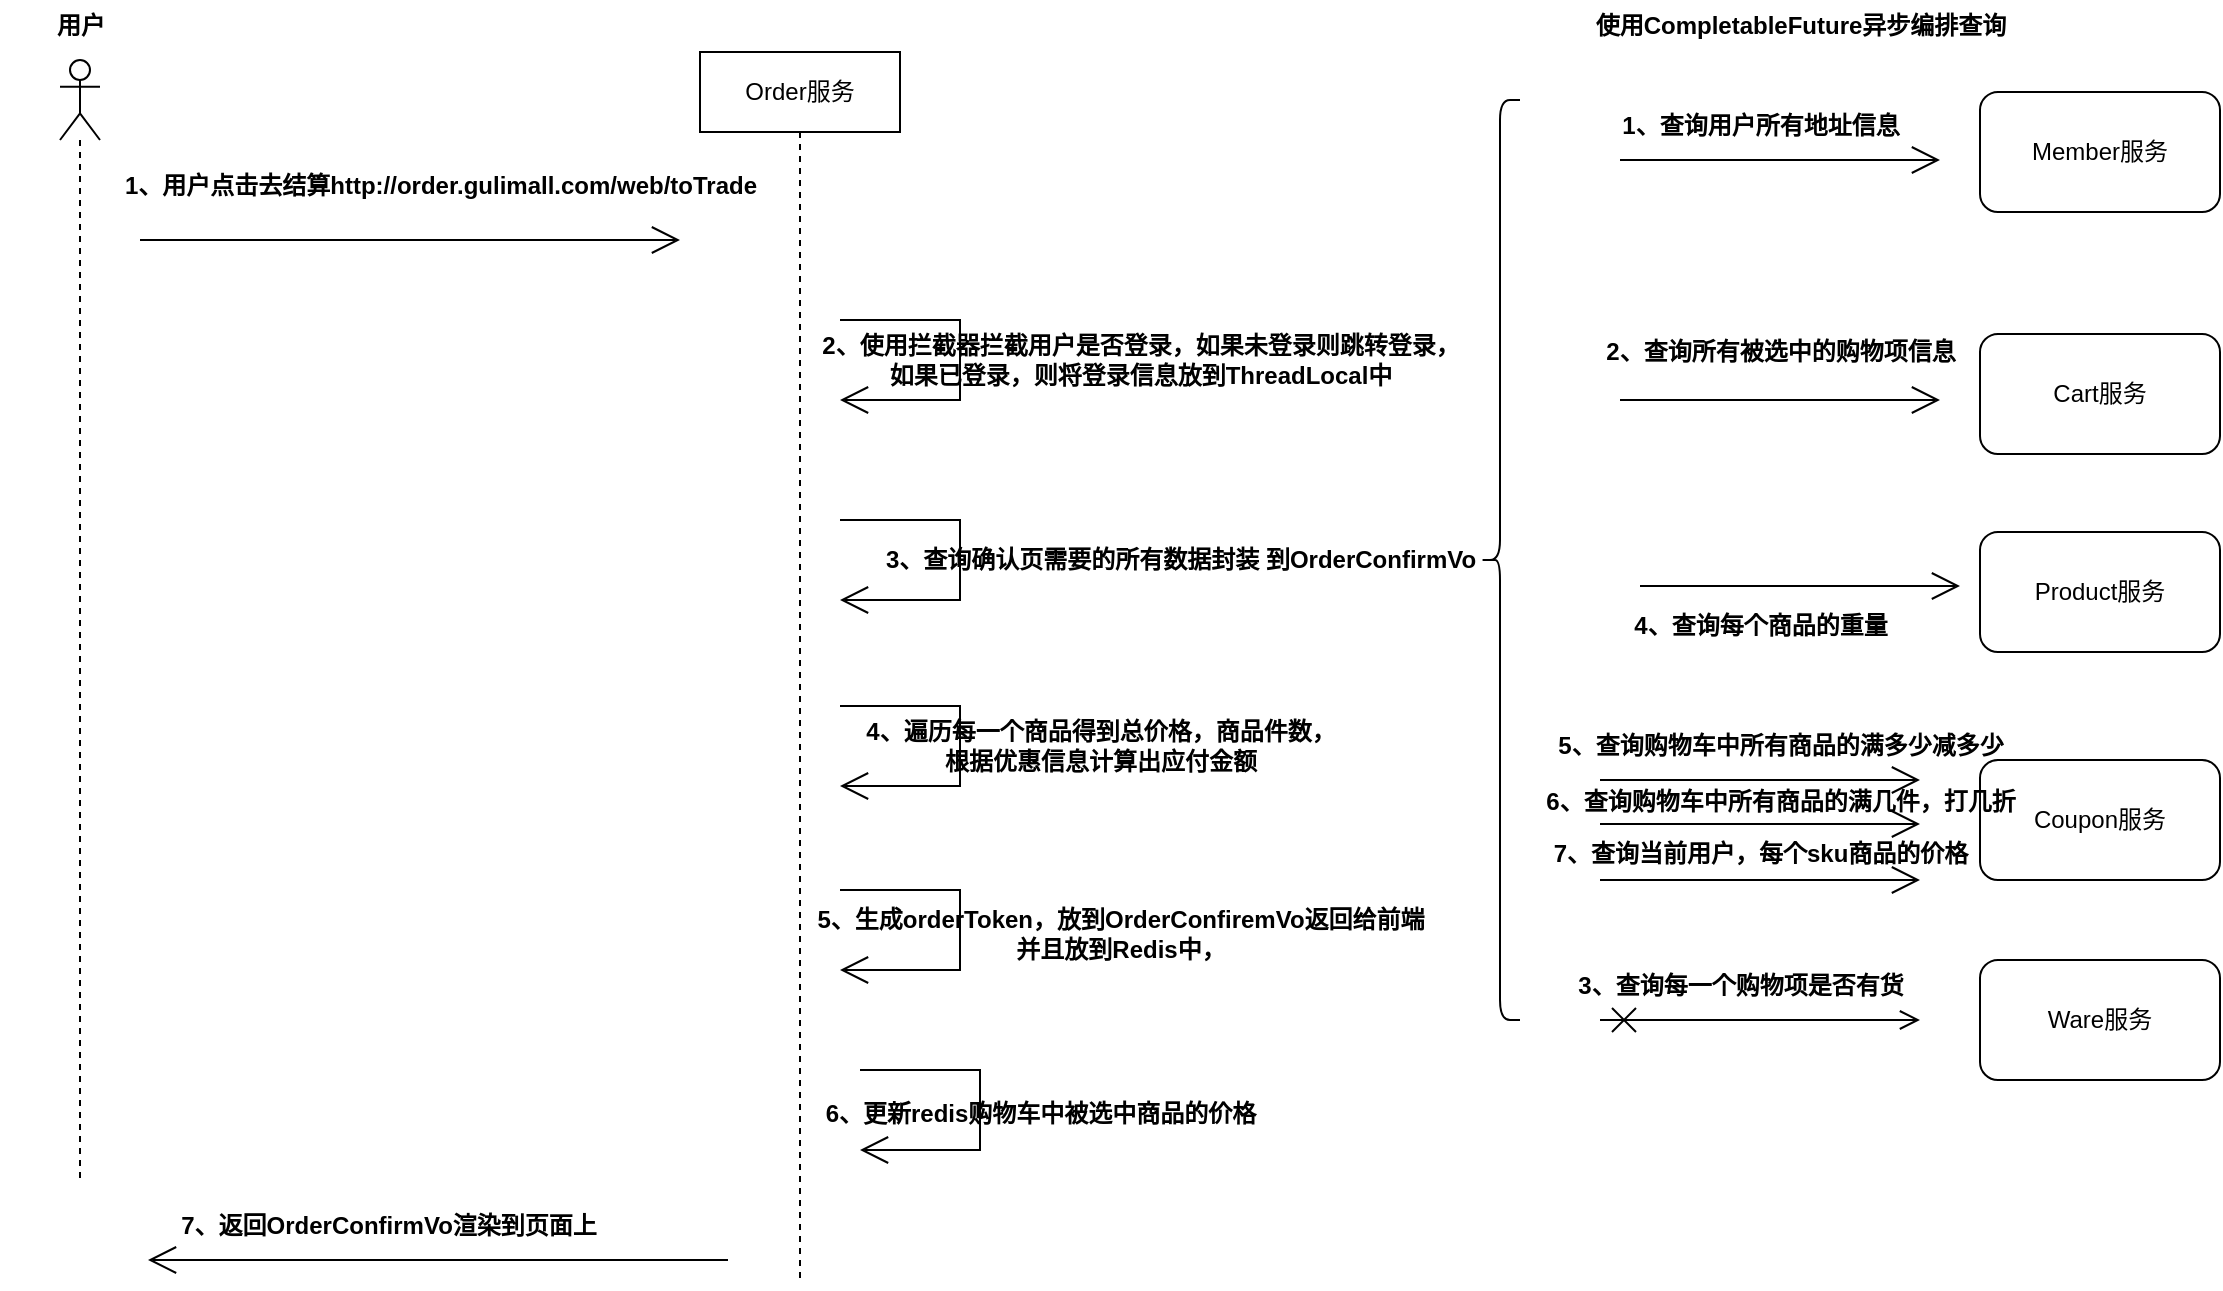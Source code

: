 <mxfile version="21.7.2" type="github">
  <diagram name="第 1 页" id="YLOmwFaMCDr4EGwbLzrM">
    <mxGraphModel dx="1142" dy="613" grid="1" gridSize="10" guides="1" tooltips="1" connect="1" arrows="1" fold="1" page="1" pageScale="1" pageWidth="827" pageHeight="1169" math="0" shadow="0">
      <root>
        <mxCell id="0" />
        <mxCell id="1" parent="0" />
        <mxCell id="1bGik7892AXWgwmreuPf-1" value="" style="shape=umlLifeline;perimeter=lifelinePerimeter;whiteSpace=wrap;html=1;container=1;dropTarget=0;collapsible=0;recursiveResize=0;outlineConnect=0;portConstraint=eastwest;newEdgeStyle={&quot;edgeStyle&quot;:&quot;elbowEdgeStyle&quot;,&quot;elbow&quot;:&quot;vertical&quot;,&quot;curved&quot;:0,&quot;rounded&quot;:0};participant=umlActor;" parent="1" vertex="1">
          <mxGeometry x="80" y="80" width="20" height="560" as="geometry" />
        </mxCell>
        <mxCell id="1bGik7892AXWgwmreuPf-3" value="用户" style="text;align=center;fontStyle=1;verticalAlign=middle;spacingLeft=3;spacingRight=3;strokeColor=none;rotatable=0;points=[[0,0.5],[1,0.5]];portConstraint=eastwest;html=1;" parent="1" vertex="1">
          <mxGeometry x="50" y="50" width="80" height="26" as="geometry" />
        </mxCell>
        <mxCell id="1bGik7892AXWgwmreuPf-4" value="Order服务" style="shape=umlLifeline;perimeter=lifelinePerimeter;whiteSpace=wrap;html=1;container=1;dropTarget=0;collapsible=0;recursiveResize=0;outlineConnect=0;portConstraint=eastwest;newEdgeStyle={&quot;edgeStyle&quot;:&quot;elbowEdgeStyle&quot;,&quot;elbow&quot;:&quot;vertical&quot;,&quot;curved&quot;:0,&quot;rounded&quot;:0};" parent="1" vertex="1">
          <mxGeometry x="400" y="76" width="100" height="614" as="geometry" />
        </mxCell>
        <mxCell id="1bGik7892AXWgwmreuPf-5" value="" style="endArrow=open;endFill=1;endSize=12;html=1;rounded=0;" parent="1" edge="1">
          <mxGeometry width="160" relative="1" as="geometry">
            <mxPoint x="120" y="170" as="sourcePoint" />
            <mxPoint x="390" y="170" as="targetPoint" />
          </mxGeometry>
        </mxCell>
        <mxCell id="1bGik7892AXWgwmreuPf-6" value="1、用户点击去结算http://order.gulimall.com/web/toTrade" style="text;align=center;fontStyle=1;verticalAlign=middle;spacingLeft=3;spacingRight=3;strokeColor=none;rotatable=0;points=[[0,0.5],[1,0.5]];portConstraint=eastwest;html=1;" parent="1" vertex="1">
          <mxGeometry x="230" y="130" width="80" height="26" as="geometry" />
        </mxCell>
        <mxCell id="1bGik7892AXWgwmreuPf-7" value="" style="endArrow=open;endFill=1;endSize=12;html=1;rounded=0;" parent="1" edge="1">
          <mxGeometry width="160" relative="1" as="geometry">
            <mxPoint x="470" y="210" as="sourcePoint" />
            <mxPoint x="470" y="250" as="targetPoint" />
            <Array as="points">
              <mxPoint x="530" y="210" />
              <mxPoint x="530" y="250" />
            </Array>
          </mxGeometry>
        </mxCell>
        <mxCell id="1bGik7892AXWgwmreuPf-11" value="" style="endArrow=open;endFill=1;endSize=12;html=1;rounded=0;" parent="1" edge="1">
          <mxGeometry width="160" relative="1" as="geometry">
            <mxPoint x="470" y="403" as="sourcePoint" />
            <mxPoint x="470" y="443" as="targetPoint" />
            <Array as="points">
              <mxPoint x="530" y="403" />
              <mxPoint x="530" y="443" />
            </Array>
          </mxGeometry>
        </mxCell>
        <mxCell id="1bGik7892AXWgwmreuPf-16" value="2、使用拦截器拦截用户是否登录，如果未登录则跳转登录，&lt;br&gt;如果已登录，则将登录信息放到ThreadLocal中" style="text;align=center;fontStyle=1;verticalAlign=middle;spacingLeft=3;spacingRight=3;strokeColor=none;rotatable=0;points=[[0,0.5],[1,0.5]];portConstraint=eastwest;html=1;" parent="1" vertex="1">
          <mxGeometry x="580" y="217" width="80" height="26" as="geometry" />
        </mxCell>
        <mxCell id="1bGik7892AXWgwmreuPf-20" value="3、查询确认页需要的所有数据封装 到OrderConfirmVo" style="text;align=center;fontStyle=1;verticalAlign=middle;spacingLeft=3;spacingRight=3;strokeColor=none;rotatable=0;points=[[0,0.5],[1,0.5]];portConstraint=eastwest;html=1;" parent="1" vertex="1">
          <mxGeometry x="600" y="317" width="80" height="26" as="geometry" />
        </mxCell>
        <mxCell id="1bGik7892AXWgwmreuPf-21" value="" style="endArrow=open;endFill=1;endSize=12;html=1;rounded=0;" parent="1" edge="1">
          <mxGeometry width="160" relative="1" as="geometry">
            <mxPoint x="414" y="680" as="sourcePoint" />
            <mxPoint x="124" y="680" as="targetPoint" />
          </mxGeometry>
        </mxCell>
        <mxCell id="1bGik7892AXWgwmreuPf-22" value="7、返回OrderConfirmVo渲染到页面上" style="text;align=center;fontStyle=1;verticalAlign=middle;spacingLeft=3;spacingRight=3;strokeColor=none;rotatable=0;points=[[0,0.5],[1,0.5]];portConstraint=eastwest;html=1;" parent="1" vertex="1">
          <mxGeometry x="204" y="650" width="80" height="26" as="geometry" />
        </mxCell>
        <mxCell id="1bGik7892AXWgwmreuPf-23" style="edgeStyle=orthogonalEdgeStyle;rounded=0;orthogonalLoop=1;jettySize=auto;html=1;exitX=1;exitY=0.5;exitDx=0;exitDy=0;" parent="1" source="1bGik7892AXWgwmreuPf-22" target="1bGik7892AXWgwmreuPf-22" edge="1">
          <mxGeometry relative="1" as="geometry" />
        </mxCell>
        <mxCell id="1bGik7892AXWgwmreuPf-24" value="" style="shape=curlyBracket;whiteSpace=wrap;html=1;rounded=1;labelPosition=left;verticalLabelPosition=middle;align=right;verticalAlign=middle;" parent="1" vertex="1">
          <mxGeometry x="790" y="100" width="20" height="460" as="geometry" />
        </mxCell>
        <mxCell id="1bGik7892AXWgwmreuPf-25" value="Member服务&lt;br&gt;" style="rounded=1;whiteSpace=wrap;html=1;" parent="1" vertex="1">
          <mxGeometry x="1040" y="96" width="120" height="60" as="geometry" />
        </mxCell>
        <mxCell id="1bGik7892AXWgwmreuPf-26" value="Cart服务" style="rounded=1;whiteSpace=wrap;html=1;" parent="1" vertex="1">
          <mxGeometry x="1040" y="217" width="120" height="60" as="geometry" />
        </mxCell>
        <mxCell id="1bGik7892AXWgwmreuPf-27" value="Product服务" style="rounded=1;whiteSpace=wrap;html=1;" parent="1" vertex="1">
          <mxGeometry x="1040" y="316" width="120" height="60" as="geometry" />
        </mxCell>
        <mxCell id="1bGik7892AXWgwmreuPf-28" value="Coupon服务" style="rounded=1;whiteSpace=wrap;html=1;" parent="1" vertex="1">
          <mxGeometry x="1040" y="430" width="120" height="60" as="geometry" />
        </mxCell>
        <mxCell id="1bGik7892AXWgwmreuPf-29" value="Ware服务" style="rounded=1;whiteSpace=wrap;html=1;" parent="1" vertex="1">
          <mxGeometry x="1040" y="530" width="120" height="60" as="geometry" />
        </mxCell>
        <mxCell id="1bGik7892AXWgwmreuPf-31" value="" style="endArrow=open;endFill=1;endSize=12;html=1;rounded=0;" parent="1" edge="1">
          <mxGeometry width="160" relative="1" as="geometry">
            <mxPoint x="860" y="130" as="sourcePoint" />
            <mxPoint x="1020" y="130" as="targetPoint" />
          </mxGeometry>
        </mxCell>
        <mxCell id="1bGik7892AXWgwmreuPf-33" value="1、查询用户所有地址信息" style="text;align=center;fontStyle=1;verticalAlign=middle;spacingLeft=3;spacingRight=3;strokeColor=none;rotatable=0;points=[[0,0.5],[1,0.5]];portConstraint=eastwest;html=1;" parent="1" vertex="1">
          <mxGeometry x="890" y="100" width="80" height="26" as="geometry" />
        </mxCell>
        <mxCell id="1bGik7892AXWgwmreuPf-34" value="使用CompletableFuture异步编排查询" style="text;align=center;fontStyle=1;verticalAlign=middle;spacingLeft=3;spacingRight=3;strokeColor=none;rotatable=0;points=[[0,0.5],[1,0.5]];portConstraint=eastwest;html=1;" parent="1" vertex="1">
          <mxGeometry x="910" y="50" width="80" height="26" as="geometry" />
        </mxCell>
        <mxCell id="1bGik7892AXWgwmreuPf-35" value="" style="endArrow=open;endFill=1;endSize=12;html=1;rounded=0;" parent="1" edge="1">
          <mxGeometry width="160" relative="1" as="geometry">
            <mxPoint x="860" y="250" as="sourcePoint" />
            <mxPoint x="1020" y="250" as="targetPoint" />
          </mxGeometry>
        </mxCell>
        <mxCell id="1bGik7892AXWgwmreuPf-36" value="2、查询所有被选中的购物项信息" style="text;align=center;fontStyle=1;verticalAlign=middle;spacingLeft=3;spacingRight=3;strokeColor=none;rotatable=0;points=[[0,0.5],[1,0.5]];portConstraint=eastwest;html=1;" parent="1" vertex="1">
          <mxGeometry x="900" y="213" width="80" height="26" as="geometry" />
        </mxCell>
        <mxCell id="1bGik7892AXWgwmreuPf-37" value="" style="endArrow=open;startArrow=cross;endFill=0;startFill=0;endSize=8;startSize=10;html=1;rounded=0;" parent="1" edge="1">
          <mxGeometry width="160" relative="1" as="geometry">
            <mxPoint x="850" y="560" as="sourcePoint" />
            <mxPoint x="1010" y="560" as="targetPoint" />
          </mxGeometry>
        </mxCell>
        <mxCell id="1bGik7892AXWgwmreuPf-38" value="3、查询每一个购物项是否有货" style="text;align=center;fontStyle=1;verticalAlign=middle;spacingLeft=3;spacingRight=3;strokeColor=none;rotatable=0;points=[[0,0.5],[1,0.5]];portConstraint=eastwest;html=1;" parent="1" vertex="1">
          <mxGeometry x="880" y="530" width="80" height="26" as="geometry" />
        </mxCell>
        <mxCell id="1bGik7892AXWgwmreuPf-39" value="4、查询每个商品的重量" style="text;align=center;fontStyle=1;verticalAlign=middle;spacingLeft=3;spacingRight=3;strokeColor=none;rotatable=0;points=[[0,0.5],[1,0.5]];portConstraint=eastwest;html=1;" parent="1" vertex="1">
          <mxGeometry x="890" y="350" width="80" height="26" as="geometry" />
        </mxCell>
        <mxCell id="1bGik7892AXWgwmreuPf-40" value="" style="endArrow=open;endFill=1;endSize=12;html=1;rounded=0;" parent="1" edge="1">
          <mxGeometry width="160" relative="1" as="geometry">
            <mxPoint x="870" y="343" as="sourcePoint" />
            <mxPoint x="1030" y="343" as="targetPoint" />
          </mxGeometry>
        </mxCell>
        <mxCell id="1bGik7892AXWgwmreuPf-41" value="" style="endArrow=open;endFill=1;endSize=12;html=1;rounded=0;" parent="1" edge="1">
          <mxGeometry width="160" relative="1" as="geometry">
            <mxPoint x="850" y="440" as="sourcePoint" />
            <mxPoint x="1010" y="440" as="targetPoint" />
          </mxGeometry>
        </mxCell>
        <mxCell id="1bGik7892AXWgwmreuPf-43" value="" style="endArrow=open;endFill=1;endSize=12;html=1;rounded=0;" parent="1" edge="1">
          <mxGeometry width="160" relative="1" as="geometry">
            <mxPoint x="850" y="462" as="sourcePoint" />
            <mxPoint x="1010" y="462" as="targetPoint" />
          </mxGeometry>
        </mxCell>
        <mxCell id="1bGik7892AXWgwmreuPf-44" value="5、查询购物车中所有商品的满多少减多少" style="text;align=center;fontStyle=1;verticalAlign=middle;spacingLeft=3;spacingRight=3;strokeColor=none;rotatable=0;points=[[0,0.5],[1,0.5]];portConstraint=eastwest;html=1;" parent="1" vertex="1">
          <mxGeometry x="900" y="410" width="80" height="26" as="geometry" />
        </mxCell>
        <mxCell id="1bGik7892AXWgwmreuPf-45" value="6、查询购物车中所有商品的满几件，打几折" style="text;align=center;fontStyle=1;verticalAlign=middle;spacingLeft=3;spacingRight=3;strokeColor=none;rotatable=0;points=[[0,0.5],[1,0.5]];portConstraint=eastwest;html=1;" parent="1" vertex="1">
          <mxGeometry x="900" y="438" width="80" height="26" as="geometry" />
        </mxCell>
        <mxCell id="1bGik7892AXWgwmreuPf-46" value="" style="endArrow=open;endFill=1;endSize=12;html=1;rounded=0;" parent="1" edge="1">
          <mxGeometry width="160" relative="1" as="geometry">
            <mxPoint x="850" y="490" as="sourcePoint" />
            <mxPoint x="1010" y="490" as="targetPoint" />
          </mxGeometry>
        </mxCell>
        <mxCell id="1bGik7892AXWgwmreuPf-47" value="7、查询当前用户，每个sku商品的价格" style="text;align=center;fontStyle=1;verticalAlign=middle;spacingLeft=3;spacingRight=3;strokeColor=none;rotatable=0;points=[[0,0.5],[1,0.5]];portConstraint=eastwest;html=1;" parent="1" vertex="1">
          <mxGeometry x="890" y="464" width="80" height="26" as="geometry" />
        </mxCell>
        <mxCell id="1bGik7892AXWgwmreuPf-52" value="" style="endArrow=open;endFill=1;endSize=12;html=1;rounded=0;" parent="1" edge="1">
          <mxGeometry width="160" relative="1" as="geometry">
            <mxPoint x="470" y="310" as="sourcePoint" />
            <mxPoint x="470" y="350" as="targetPoint" />
            <Array as="points">
              <mxPoint x="530" y="310" />
              <mxPoint x="530" y="350" />
            </Array>
          </mxGeometry>
        </mxCell>
        <mxCell id="1bGik7892AXWgwmreuPf-53" value="4、遍历每一个商品得到总价格，商品件数，&lt;br&gt;根据优惠信息计算出应付金额" style="text;align=center;fontStyle=1;verticalAlign=middle;spacingLeft=3;spacingRight=3;strokeColor=none;rotatable=0;points=[[0,0.5],[1,0.5]];portConstraint=eastwest;html=1;" parent="1" vertex="1">
          <mxGeometry x="560" y="410" width="80" height="26" as="geometry" />
        </mxCell>
        <mxCell id="AEAWARwqPEL_Nejv-d4V-2" value="" style="endArrow=open;endFill=1;endSize=12;html=1;rounded=0;" parent="1" edge="1">
          <mxGeometry width="160" relative="1" as="geometry">
            <mxPoint x="470" y="495" as="sourcePoint" />
            <mxPoint x="470" y="535" as="targetPoint" />
            <Array as="points">
              <mxPoint x="530" y="495" />
              <mxPoint x="530" y="535" />
            </Array>
          </mxGeometry>
        </mxCell>
        <mxCell id="AEAWARwqPEL_Nejv-d4V-6" value="5、生成orderToken，放到OrderConfiremVo返回给前端&lt;br&gt;并且放到Redis中，" style="text;align=center;fontStyle=1;verticalAlign=middle;spacingLeft=3;spacingRight=3;strokeColor=none;rotatable=0;points=[[0,0.5],[1,0.5]];portConstraint=eastwest;html=1;" parent="1" vertex="1">
          <mxGeometry x="570" y="504" width="80" height="26" as="geometry" />
        </mxCell>
        <mxCell id="PmQtGV841NoYyhShwjO7-1" value="" style="endArrow=open;endFill=1;endSize=12;html=1;rounded=0;" edge="1" parent="1">
          <mxGeometry width="160" relative="1" as="geometry">
            <mxPoint x="480" y="585" as="sourcePoint" />
            <mxPoint x="480" y="625" as="targetPoint" />
            <Array as="points">
              <mxPoint x="540" y="585" />
              <mxPoint x="540" y="625" />
            </Array>
          </mxGeometry>
        </mxCell>
        <mxCell id="PmQtGV841NoYyhShwjO7-2" value="6、更新redis购物车中被选中商品的价格" style="text;align=center;fontStyle=1;verticalAlign=middle;spacingLeft=3;spacingRight=3;strokeColor=none;rotatable=0;points=[[0,0.5],[1,0.5]];portConstraint=eastwest;html=1;" vertex="1" parent="1">
          <mxGeometry x="530" y="594" width="80" height="26" as="geometry" />
        </mxCell>
      </root>
    </mxGraphModel>
  </diagram>
</mxfile>
